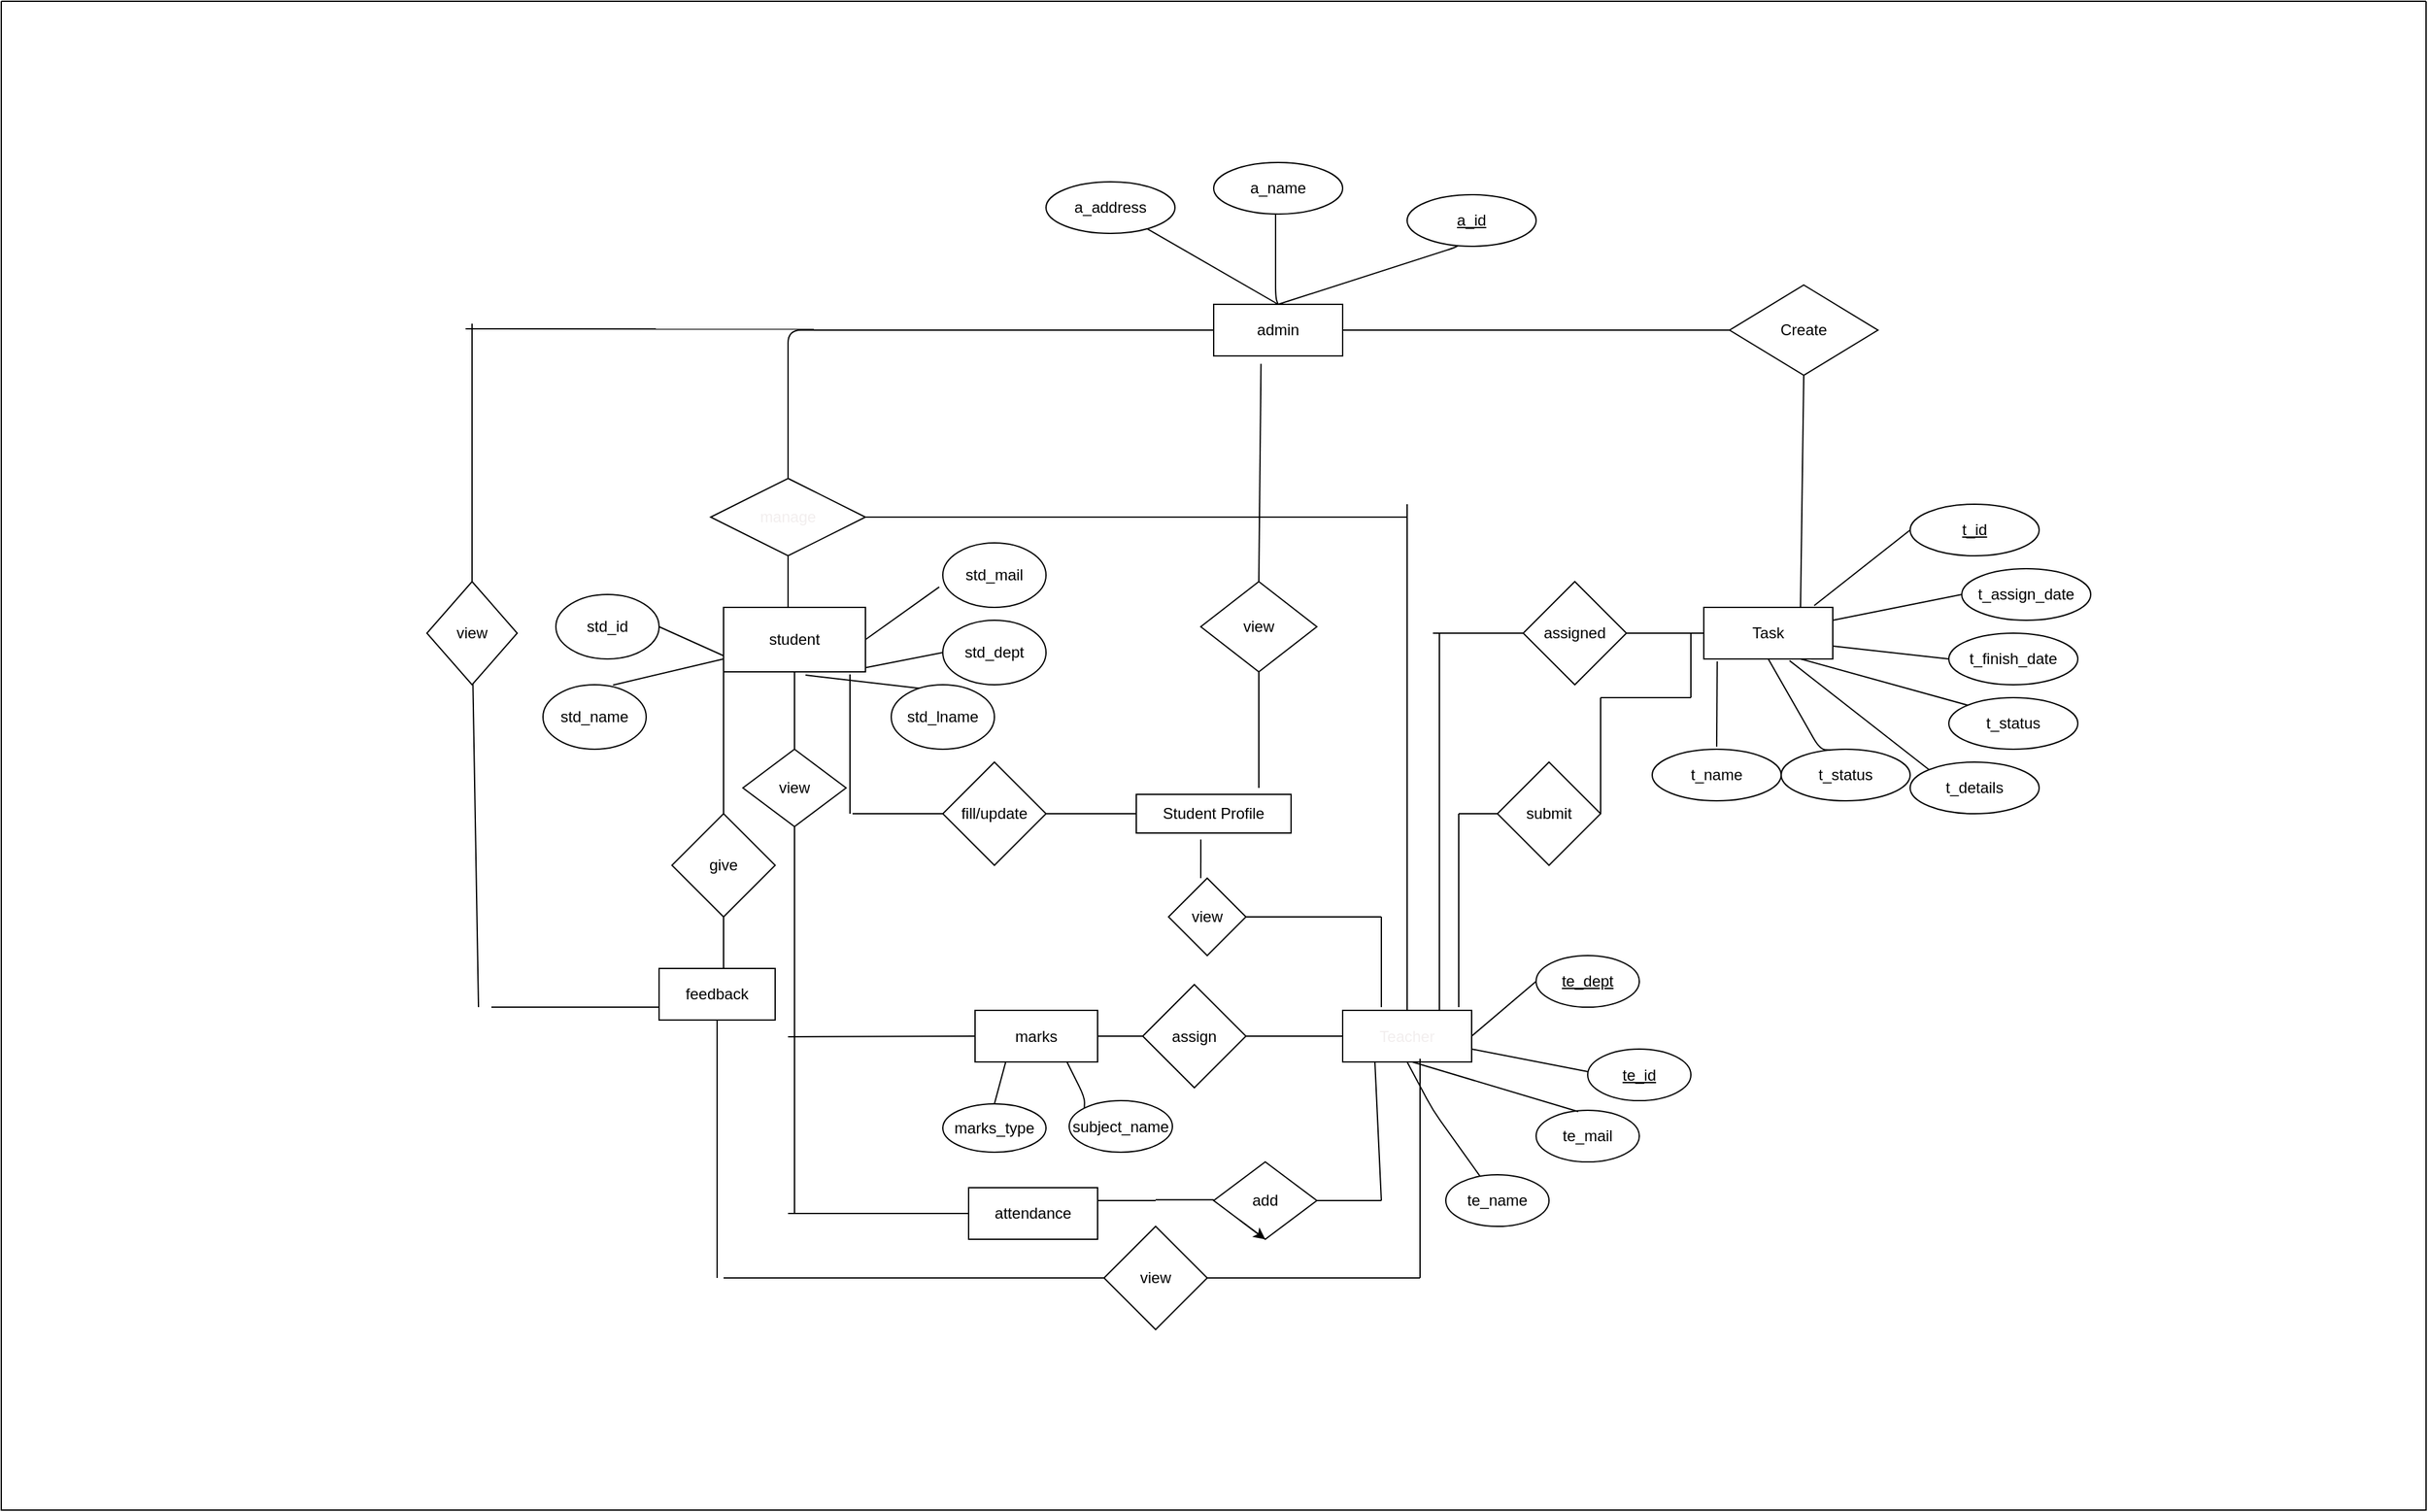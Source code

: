 <mxfile>
    <diagram id="r1_h_rcXceLFubJHl-dW" name="Page-1">
        <mxGraphModel dx="2150" dy="711" grid="1" gridSize="10" guides="1" tooltips="1" connect="1" arrows="1" fold="1" page="1" pageScale="1" pageWidth="850" pageHeight="1100" math="0" shadow="0">
            <root>
                <mxCell id="0"/>
                <mxCell id="1" parent="0"/>
                <mxCell id="56" value="admin" style="whiteSpace=wrap;html=1;align=center;" parent="1" vertex="1">
                    <mxGeometry x="510" y="555" width="100" height="40" as="geometry"/>
                </mxCell>
                <mxCell id="57" value="a_name&lt;span style=&quot;color: rgba(0, 0, 0, 0); font-family: monospace; font-size: 0px; text-align: start;&quot;&gt;%3CmxGraphModel%3E%3Croot%3E%3CmxCell%20id%3D%220%22%2F%3E%3CmxCell%20id%3D%221%22%20parent%3D%220%22%2F%3E%3CmxCell%20id%3D%222%22%20value%3D%22Emp_id%22%20style%3D%22ellipse%3BwhiteSpace%3Dwrap%3Bhtml%3D1%3Balign%3Dcenter%3B%22%20vertex%3D%221%22%20parent%3D%221%22%3E%3CmxGeometry%20x%3D%22375%22%20y%3D%2240%22%20width%3D%22100%22%20height%3D%2240%22%20as%3D%22geometry%22%2F%3E%3C%2FmxCell%3E%3C%2Froot%3E%3C%2FmxGraphModel%3E&lt;/span&gt;" style="ellipse;whiteSpace=wrap;html=1;align=center;" parent="1" vertex="1">
                    <mxGeometry x="510" y="445" width="100" height="40" as="geometry"/>
                </mxCell>
                <mxCell id="58" value="" style="endArrow=none;html=1;entryX=0.5;entryY=1;entryDx=0;entryDy=0;exitX=0.5;exitY=0;exitDx=0;exitDy=0;" parent="1" edge="1" source="56">
                    <mxGeometry width="50" height="50" relative="1" as="geometry">
                        <mxPoint x="300" y="585" as="sourcePoint"/>
                        <mxPoint x="558" y="485" as="targetPoint"/>
                        <Array as="points">
                            <mxPoint x="558" y="550"/>
                        </Array>
                    </mxGeometry>
                </mxCell>
                <mxCell id="59" value="" style="endArrow=none;html=1;entryX=0.381;entryY=0.97;entryDx=0;entryDy=0;exitX=0.5;exitY=0;exitDx=0;exitDy=0;entryPerimeter=0;" parent="1" source="56" edge="1" target="60">
                    <mxGeometry width="50" height="50" relative="1" as="geometry">
                        <mxPoint x="310" y="595" as="sourcePoint"/>
                        <mxPoint x="415" y="525" as="targetPoint"/>
                        <Array as="points">
                            <mxPoint x="700" y="510"/>
                        </Array>
                    </mxGeometry>
                </mxCell>
                <mxCell id="60" value="a_id" style="ellipse;whiteSpace=wrap;html=1;align=center;fontStyle=4;" parent="1" vertex="1">
                    <mxGeometry x="660" y="470" width="100" height="40" as="geometry"/>
                </mxCell>
                <mxCell id="61" value="a_address&lt;span style=&quot;color: rgba(0, 0, 0, 0); font-family: monospace; font-size: 0px; text-align: start;&quot;&gt;%3CmxGraphModel%3E%3Croot%3E%3CmxCell%20id%3D%220%22%2F%3E%3CmxCell%20id%3D%221%22%20parent%3D%220%22%2F%3E%3CmxCell%20id%3D%222%22%20value%3D%22Emp_id%22%20style%3D%22ellipse%3BwhiteSpace%3Dwrap%3Bhtml%3D1%3Balign%3Dcenter%3B%22%20vertex%3D%221%22%20parent%3D%221%22%3E%3CmxGeometry%20x%3D%22375%22%20y%3D%2240%22%20width%3D%22100%22%20height%3D%2240%22%20as%3D%22geometry%22%2F%3E%3C%2FmxCell%3E%3C%2Froot%3E%3C%2FmxGraphModel%3E&lt;/span&gt;" style="ellipse;whiteSpace=wrap;html=1;align=center;" parent="1" vertex="1">
                    <mxGeometry x="380" y="460" width="100" height="40" as="geometry"/>
                </mxCell>
                <mxCell id="62" value="" style="endArrow=none;html=1;exitX=0.5;exitY=0;exitDx=0;exitDy=0;" parent="1" source="56" target="61" edge="1">
                    <mxGeometry width="50" height="50" relative="1" as="geometry">
                        <mxPoint x="310" y="595" as="sourcePoint"/>
                        <mxPoint x="320" y="525" as="targetPoint"/>
                        <Array as="points">
                            <mxPoint x="560" y="555"/>
                        </Array>
                    </mxGeometry>
                </mxCell>
                <mxCell id="63" value="Create" style="shape=rhombus;perimeter=rhombusPerimeter;whiteSpace=wrap;html=1;align=center;" parent="1" vertex="1">
                    <mxGeometry x="910" y="540" width="115" height="70" as="geometry"/>
                </mxCell>
                <mxCell id="65" value="" style="endArrow=none;html=1;exitX=1;exitY=0.5;exitDx=0;exitDy=0;entryX=0;entryY=0.5;entryDx=0;entryDy=0;" parent="1" source="56" target="63" edge="1">
                    <mxGeometry width="50" height="50" relative="1" as="geometry">
                        <mxPoint x="240" y="550" as="sourcePoint"/>
                        <mxPoint x="680" y="575" as="targetPoint"/>
                    </mxGeometry>
                </mxCell>
                <mxCell id="73" value="" style="endArrow=none;html=1;exitX=0.5;exitY=1;exitDx=0;exitDy=0;entryX=0.75;entryY=0;entryDx=0;entryDy=0;" parent="1" edge="1" target="166" source="63">
                    <mxGeometry width="50" height="50" relative="1" as="geometry">
                        <mxPoint x="730.0" y="680" as="sourcePoint"/>
                        <mxPoint x="820" y="790" as="targetPoint"/>
                    </mxGeometry>
                </mxCell>
                <mxCell id="86" value="t_status" style="ellipse;whiteSpace=wrap;html=1;align=center;" parent="1" vertex="1">
                    <mxGeometry x="950" y="900" width="100" height="40" as="geometry"/>
                </mxCell>
                <mxCell id="93" value="Teacher" style="whiteSpace=wrap;html=1;align=center;fontColor=#f2eeee;shadow=0;" parent="1" vertex="1">
                    <mxGeometry x="610" y="1102.5" width="100" height="40" as="geometry"/>
                </mxCell>
                <mxCell id="94" value="" style="endArrow=none;html=1;fontColor=#f2eeee;exitX=0.5;exitY=0;exitDx=0;exitDy=0;" parent="1" source="93" edge="1">
                    <mxGeometry width="50" height="50" relative="1" as="geometry">
                        <mxPoint x="430" y="820" as="sourcePoint"/>
                        <mxPoint x="660" y="710" as="targetPoint"/>
                    </mxGeometry>
                </mxCell>
                <mxCell id="95" value="te_id" style="ellipse;whiteSpace=wrap;html=1;align=center;fontStyle=4;shadow=0;" parent="1" vertex="1">
                    <mxGeometry x="800" y="1132.5" width="80" height="40" as="geometry"/>
                </mxCell>
                <mxCell id="103" value="" style="endArrow=none;html=1;fontColor=#f2eeee;exitX=0;exitY=0.5;exitDx=0;exitDy=0;entryX=1;entryY=0.75;entryDx=0;entryDy=0;shadow=0;" parent="1" target="93" edge="1">
                    <mxGeometry width="50" height="50" relative="1" as="geometry">
                        <mxPoint x="800" y="1150" as="sourcePoint"/>
                        <mxPoint x="508.068" y="1129.756" as="targetPoint"/>
                    </mxGeometry>
                </mxCell>
                <mxCell id="118" value="manage" style="shape=rhombus;perimeter=rhombusPerimeter;whiteSpace=wrap;html=1;align=center;fontColor=#f2eeee;" parent="1" vertex="1">
                    <mxGeometry x="120" y="690" width="120" height="60" as="geometry"/>
                </mxCell>
                <mxCell id="119" value="" style="endArrow=none;html=1;fontColor=#f2eeee;entryX=0;entryY=0.5;entryDx=0;entryDy=0;" parent="1" source="118" target="56" edge="1">
                    <mxGeometry width="50" height="50" relative="1" as="geometry">
                        <mxPoint x="350" y="740" as="sourcePoint"/>
                        <mxPoint x="400" y="690" as="targetPoint"/>
                        <Array as="points">
                            <mxPoint x="180" y="575"/>
                        </Array>
                    </mxGeometry>
                </mxCell>
                <mxCell id="120" value="" style="endArrow=none;html=1;fontColor=#f2eeee;exitX=0.5;exitY=1;exitDx=0;exitDy=0;" parent="1" source="118" edge="1">
                    <mxGeometry width="50" height="50" relative="1" as="geometry">
                        <mxPoint x="220.0" y="860" as="sourcePoint"/>
                        <mxPoint x="180" y="800" as="targetPoint"/>
                    </mxGeometry>
                </mxCell>
                <mxCell id="127" value="te_mail" style="ellipse;whiteSpace=wrap;html=1;align=center;shadow=0;" vertex="1" parent="1">
                    <mxGeometry x="760" y="1180" width="80" height="40" as="geometry"/>
                </mxCell>
                <mxCell id="135" value="" style="endArrow=none;html=1;shadow=0;entryX=0;entryY=0.75;entryDx=0;entryDy=0;exitX=1;exitY=0.5;exitDx=0;exitDy=0;" edge="1" parent="1" source="140" target="187">
                    <mxGeometry width="50" height="50" relative="1" as="geometry">
                        <mxPoint x="90" y="880" as="sourcePoint"/>
                        <mxPoint x="141.717" y="832.313" as="targetPoint"/>
                        <Array as="points"/>
                    </mxGeometry>
                </mxCell>
                <mxCell id="136" value="" style="endArrow=none;html=1;shadow=0;exitX=0.679;exitY=0.005;exitDx=0;exitDy=0;exitPerimeter=0;" edge="1" parent="1" source="141">
                    <mxGeometry width="50" height="50" relative="1" as="geometry">
                        <mxPoint x="132.9" y="900" as="sourcePoint"/>
                        <mxPoint x="130" y="830" as="targetPoint"/>
                        <Array as="points"/>
                    </mxGeometry>
                </mxCell>
                <mxCell id="137" value="" style="endArrow=none;html=1;shadow=0;entryX=0;entryY=1;entryDx=0;entryDy=0;exitX=0.299;exitY=0.061;exitDx=0;exitDy=0;exitPerimeter=0;" edge="1" parent="1" source="142">
                    <mxGeometry width="50" height="50" relative="1" as="geometry">
                        <mxPoint x="210" y="900" as="sourcePoint"/>
                        <mxPoint x="193.55" y="842.478" as="targetPoint"/>
                        <Array as="points"/>
                    </mxGeometry>
                </mxCell>
                <mxCell id="138" value="" style="endArrow=none;html=1;shadow=0;entryX=0;entryY=1;entryDx=0;entryDy=0;exitX=0;exitY=0.5;exitDx=0;exitDy=0;" edge="1" parent="1" source="143">
                    <mxGeometry width="50" height="50" relative="1" as="geometry">
                        <mxPoint x="290" y="860" as="sourcePoint"/>
                        <mxPoint x="223.55" y="839.998" as="targetPoint"/>
                        <Array as="points"/>
                    </mxGeometry>
                </mxCell>
                <mxCell id="139" value="" style="endArrow=none;html=1;shadow=0;exitX=-0.035;exitY=0.684;exitDx=0;exitDy=0;exitPerimeter=0;" edge="1" parent="1" source="144">
                    <mxGeometry width="50" height="50" relative="1" as="geometry">
                        <mxPoint x="320" y="815" as="sourcePoint"/>
                        <mxPoint x="240" y="815" as="targetPoint"/>
                        <Array as="points"/>
                    </mxGeometry>
                </mxCell>
                <mxCell id="140" value="std_id" style="ellipse;whiteSpace=wrap;html=1;shadow=0;" vertex="1" parent="1">
                    <mxGeometry y="780" width="80" height="50" as="geometry"/>
                </mxCell>
                <mxCell id="141" value="std_name" style="ellipse;whiteSpace=wrap;html=1;shadow=0;" vertex="1" parent="1">
                    <mxGeometry x="-10" y="850" width="80" height="50" as="geometry"/>
                </mxCell>
                <mxCell id="142" value="std_lname" style="ellipse;whiteSpace=wrap;html=1;shadow=0;" vertex="1" parent="1">
                    <mxGeometry x="260" y="850" width="80" height="50" as="geometry"/>
                </mxCell>
                <mxCell id="143" value="std_dept" style="ellipse;whiteSpace=wrap;html=1;shadow=0;" vertex="1" parent="1">
                    <mxGeometry x="300" y="800" width="80" height="50" as="geometry"/>
                </mxCell>
                <mxCell id="144" value="std_mail" style="ellipse;whiteSpace=wrap;html=1;shadow=0;" vertex="1" parent="1">
                    <mxGeometry x="300" y="740" width="80" height="50" as="geometry"/>
                </mxCell>
                <mxCell id="145" value="" style="endArrow=none;html=1;shadow=0;exitX=1;exitY=0.5;exitDx=0;exitDy=0;" edge="1" parent="1" source="118">
                    <mxGeometry width="50" height="50" relative="1" as="geometry">
                        <mxPoint x="330" y="740" as="sourcePoint"/>
                        <mxPoint x="660" y="720" as="targetPoint"/>
                    </mxGeometry>
                </mxCell>
                <mxCell id="146" value="te_dept" style="ellipse;whiteSpace=wrap;html=1;align=center;fontStyle=4;shadow=0;" vertex="1" parent="1">
                    <mxGeometry x="760" y="1060" width="80" height="40" as="geometry"/>
                </mxCell>
                <mxCell id="147" value="" style="endArrow=none;html=1;shadow=0;entryX=0.5;entryY=1;entryDx=0;entryDy=0;" edge="1" parent="1" source="150" target="93">
                    <mxGeometry width="50" height="50" relative="1" as="geometry">
                        <mxPoint x="581.25" y="1187.5" as="sourcePoint"/>
                        <mxPoint x="520" y="997.5" as="targetPoint"/>
                        <Array as="points">
                            <mxPoint x="680" y="1180"/>
                        </Array>
                    </mxGeometry>
                </mxCell>
                <mxCell id="148" value="" style="endArrow=none;html=1;shadow=0;entryX=0.127;entryY=1.067;entryDx=0;entryDy=0;entryPerimeter=0;exitX=0.408;exitY=0.025;exitDx=0;exitDy=0;exitPerimeter=0;" edge="1" parent="1" source="127">
                    <mxGeometry width="50" height="50" relative="1" as="geometry">
                        <mxPoint x="622.5" y="1184.82" as="sourcePoint"/>
                        <mxPoint x="663.95" y="1142.5" as="targetPoint"/>
                    </mxGeometry>
                </mxCell>
                <mxCell id="149" value="" style="endArrow=none;html=1;fontColor=#f2eeee;exitX=0;exitY=0.5;exitDx=0;exitDy=0;entryX=1;entryY=0.5;entryDx=0;entryDy=0;shadow=0;" edge="1" parent="1" source="146" target="93">
                    <mxGeometry width="50" height="50" relative="1" as="geometry">
                        <mxPoint x="791.716" y="1153.358" as="sourcePoint"/>
                        <mxPoint x="695.0" y="1152.5" as="targetPoint"/>
                        <Array as="points"/>
                    </mxGeometry>
                </mxCell>
                <mxCell id="150" value="te_name" style="ellipse;whiteSpace=wrap;html=1;align=center;shadow=0;" vertex="1" parent="1">
                    <mxGeometry x="690" y="1230" width="80" height="40" as="geometry"/>
                </mxCell>
                <mxCell id="166" value="Task" style="whiteSpace=wrap;html=1;align=center;" vertex="1" parent="1">
                    <mxGeometry x="890" y="790" width="100" height="40" as="geometry"/>
                </mxCell>
                <mxCell id="167" value="t_name&lt;span style=&quot;color: rgba(0, 0, 0, 0); font-family: monospace; font-size: 0px; text-align: start;&quot;&gt;%3CmxGraphModel%3E%3Croot%3E%3CmxCell%20id%3D%220%22%2F%3E%3CmxCell%20id%3D%221%22%20parent%3D%220%22%2F%3E%3CmxCell%20id%3D%222%22%20value%3D%22Emp_id%22%20style%3D%22ellipse%3BwhiteSpace%3Dwrap%3Bhtml%3D1%3Balign%3Dcenter%3B%22%20vertex%3D%221%22%20parent%3D%221%22%3E%3CmxGeometry%20x%3D%22375%22%20y%3D%2240%22%20width%3D%22100%22%20height%3D%2240%22%20as%3D%22geometry%22%2F%3E%3C%2FmxCell%3E%3C%2Froot%3E%3C%2FmxGraphModel%3E&lt;/span&gt;" style="ellipse;whiteSpace=wrap;html=1;align=center;" vertex="1" parent="1">
                    <mxGeometry x="850" y="900" width="100" height="40" as="geometry"/>
                </mxCell>
                <mxCell id="168" value="" style="endArrow=none;html=1;exitX=0.104;exitY=1.046;exitDx=0;exitDy=0;exitPerimeter=0;" edge="1" source="166" parent="1">
                    <mxGeometry width="50" height="50" relative="1" as="geometry">
                        <mxPoint x="930.9" y="830" as="sourcePoint"/>
                        <mxPoint x="900" y="898" as="targetPoint"/>
                    </mxGeometry>
                </mxCell>
                <mxCell id="169" value="" style="endArrow=none;html=1;entryX=0;entryY=0.5;entryDx=0;entryDy=0;exitX=0.856;exitY=-0.034;exitDx=0;exitDy=0;exitPerimeter=0;" edge="1" source="166" parent="1" target="170">
                    <mxGeometry width="50" height="50" relative="1" as="geometry">
                        <mxPoint x="900.9" y="780" as="sourcePoint"/>
                        <mxPoint x="970.9" y="725" as="targetPoint"/>
                    </mxGeometry>
                </mxCell>
                <mxCell id="170" value="t_id" style="ellipse;whiteSpace=wrap;html=1;align=center;fontStyle=4;" vertex="1" parent="1">
                    <mxGeometry x="1050" y="710" width="100" height="40" as="geometry"/>
                </mxCell>
                <mxCell id="171" value="" style="endArrow=none;html=1;exitX=0;exitY=0;exitDx=0;exitDy=0;entryX=0.665;entryY=1.033;entryDx=0;entryDy=0;entryPerimeter=0;" edge="1" source="175" parent="1" target="166">
                    <mxGeometry width="50" height="50" relative="1" as="geometry">
                        <mxPoint x="1020" y="930" as="sourcePoint"/>
                        <mxPoint x="862.361" y="732.889" as="targetPoint"/>
                        <Array as="points"/>
                    </mxGeometry>
                </mxCell>
                <mxCell id="173" value="" style="endArrow=none;html=1;entryX=0;entryY=0.5;entryDx=0;entryDy=0;exitX=1;exitY=0.25;exitDx=0;exitDy=0;" edge="1" source="166" target="176" parent="1">
                    <mxGeometry width="50" height="50" relative="1" as="geometry">
                        <mxPoint x="950" y="805" as="sourcePoint"/>
                        <mxPoint x="1081" y="815.56" as="targetPoint"/>
                    </mxGeometry>
                </mxCell>
                <mxCell id="174" value="" style="endArrow=none;html=1;entryX=0;entryY=0.5;entryDx=0;entryDy=0;exitX=1;exitY=0.75;exitDx=0;exitDy=0;" edge="1" source="166" target="177" parent="1">
                    <mxGeometry width="50" height="50" relative="1" as="geometry">
                        <mxPoint x="960.4" y="803.88" as="sourcePoint"/>
                        <mxPoint x="1084.883" y="869.237" as="targetPoint"/>
                    </mxGeometry>
                </mxCell>
                <mxCell id="175" value="t_details" style="ellipse;whiteSpace=wrap;html=1;align=center;" vertex="1" parent="1">
                    <mxGeometry x="1050" y="910" width="100" height="40" as="geometry"/>
                </mxCell>
                <mxCell id="176" value="t_assign_date" style="ellipse;whiteSpace=wrap;html=1;align=center;" vertex="1" parent="1">
                    <mxGeometry x="1090" y="760" width="100" height="40" as="geometry"/>
                </mxCell>
                <mxCell id="177" value="t_finish_date" style="ellipse;whiteSpace=wrap;html=1;align=center;" vertex="1" parent="1">
                    <mxGeometry x="1080" y="810" width="100" height="40" as="geometry"/>
                </mxCell>
                <mxCell id="178" value="t_status" style="ellipse;whiteSpace=wrap;html=1;align=center;" vertex="1" parent="1">
                    <mxGeometry x="1080" y="860" width="100" height="40" as="geometry"/>
                </mxCell>
                <mxCell id="179" value="" style="endArrow=none;html=1;exitX=0.75;exitY=1;exitDx=0;exitDy=0;entryX=0;entryY=0;entryDx=0;entryDy=0;" edge="1" source="166" target="178" parent="1">
                    <mxGeometry width="50" height="50" relative="1" as="geometry">
                        <mxPoint x="1000" y="815" as="sourcePoint"/>
                        <mxPoint x="1070" y="850" as="targetPoint"/>
                    </mxGeometry>
                </mxCell>
                <mxCell id="180" value="" style="endArrow=none;html=1;fontColor=#f2eeee;entryX=0.5;entryY=1;entryDx=0;entryDy=0;exitX=0.383;exitY=0.016;exitDx=0;exitDy=0;exitPerimeter=0;" edge="1" target="166" parent="1" source="86">
                    <mxGeometry width="50" height="50" relative="1" as="geometry">
                        <mxPoint x="940" y="880" as="sourcePoint"/>
                        <mxPoint x="920" y="835" as="targetPoint"/>
                        <Array as="points">
                            <mxPoint x="980" y="900"/>
                        </Array>
                    </mxGeometry>
                </mxCell>
                <mxCell id="182" value="assigned" style="rhombus;whiteSpace=wrap;html=1;shadow=0;" vertex="1" parent="1">
                    <mxGeometry x="750" y="770" width="80" height="80" as="geometry"/>
                </mxCell>
                <mxCell id="183" value="" style="endArrow=none;html=1;shadow=0;entryX=0;entryY=0.5;entryDx=0;entryDy=0;exitX=1;exitY=0.5;exitDx=0;exitDy=0;" edge="1" parent="1" source="182" target="166">
                    <mxGeometry width="50" height="50" relative="1" as="geometry">
                        <mxPoint x="440" y="830" as="sourcePoint"/>
                        <mxPoint x="490" y="780" as="targetPoint"/>
                    </mxGeometry>
                </mxCell>
                <mxCell id="184" value="" style="endArrow=none;html=1;shadow=0;entryX=0;entryY=0.5;entryDx=0;entryDy=0;" edge="1" parent="1" target="182">
                    <mxGeometry width="50" height="50" relative="1" as="geometry">
                        <mxPoint x="680" y="810" as="sourcePoint"/>
                        <mxPoint x="490" y="780" as="targetPoint"/>
                    </mxGeometry>
                </mxCell>
                <mxCell id="185" value="" style="endArrow=none;html=1;shadow=0;exitX=0.75;exitY=0;exitDx=0;exitDy=0;" edge="1" parent="1" source="93">
                    <mxGeometry width="50" height="50" relative="1" as="geometry">
                        <mxPoint x="550" y="920" as="sourcePoint"/>
                        <mxPoint x="685" y="810" as="targetPoint"/>
                        <Array as="points"/>
                    </mxGeometry>
                </mxCell>
                <mxCell id="187" value="student" style="rounded=0;whiteSpace=wrap;html=1;shadow=0;" vertex="1" parent="1">
                    <mxGeometry x="130" y="790" width="110" height="50" as="geometry"/>
                </mxCell>
                <mxCell id="189" value="marks" style="rounded=0;whiteSpace=wrap;html=1;shadow=0;" vertex="1" parent="1">
                    <mxGeometry x="325" y="1102.5" width="95" height="40" as="geometry"/>
                </mxCell>
                <mxCell id="191" value="" style="endArrow=none;html=1;shadow=0;exitX=1;exitY=0.5;exitDx=0;exitDy=0;entryX=0;entryY=0.5;entryDx=0;entryDy=0;" edge="1" parent="1" source="192" target="93">
                    <mxGeometry width="50" height="50" relative="1" as="geometry">
                        <mxPoint x="425" y="1102.5" as="sourcePoint"/>
                        <mxPoint x="475" y="1052.5" as="targetPoint"/>
                    </mxGeometry>
                </mxCell>
                <mxCell id="192" value="assign" style="rhombus;whiteSpace=wrap;html=1;shadow=0;" vertex="1" parent="1">
                    <mxGeometry x="455" y="1082.5" width="80" height="80" as="geometry"/>
                </mxCell>
                <mxCell id="194" value="" style="endArrow=none;html=1;shadow=0;exitX=1;exitY=0.5;exitDx=0;exitDy=0;entryX=0;entryY=0.5;entryDx=0;entryDy=0;" edge="1" parent="1" source="189" target="192">
                    <mxGeometry width="50" height="50" relative="1" as="geometry">
                        <mxPoint x="700" y="1090" as="sourcePoint"/>
                        <mxPoint x="450" y="1123" as="targetPoint"/>
                    </mxGeometry>
                </mxCell>
                <mxCell id="195" value="view" style="rhombus;whiteSpace=wrap;html=1;shadow=0;" vertex="1" parent="1">
                    <mxGeometry x="145" y="900" width="80" height="60" as="geometry"/>
                </mxCell>
                <mxCell id="196" value="" style="endArrow=none;html=1;shadow=0;exitX=0.5;exitY=0;exitDx=0;exitDy=0;entryX=0.5;entryY=1;entryDx=0;entryDy=0;" edge="1" parent="1" source="195" target="187">
                    <mxGeometry width="50" height="50" relative="1" as="geometry">
                        <mxPoint x="610" y="960" as="sourcePoint"/>
                        <mxPoint x="170" y="830" as="targetPoint"/>
                        <Array as="points"/>
                    </mxGeometry>
                </mxCell>
                <mxCell id="198" value="" style="endArrow=none;html=1;shadow=0;entryX=0;entryY=0.5;entryDx=0;entryDy=0;" edge="1" parent="1" target="189">
                    <mxGeometry width="50" height="50" relative="1" as="geometry">
                        <mxPoint x="180" y="1123" as="sourcePoint"/>
                        <mxPoint x="750" y="940" as="targetPoint"/>
                    </mxGeometry>
                </mxCell>
                <mxCell id="199" value="subject_name" style="ellipse;whiteSpace=wrap;html=1;shadow=0;" vertex="1" parent="1">
                    <mxGeometry x="398" y="1172.5" width="80" height="40" as="geometry"/>
                </mxCell>
                <mxCell id="200" value="marks_type" style="ellipse;whiteSpace=wrap;html=1;shadow=0;" vertex="1" parent="1">
                    <mxGeometry x="300" y="1175" width="80" height="37.5" as="geometry"/>
                </mxCell>
                <mxCell id="201" value="" style="endArrow=none;html=1;shadow=0;exitX=0.5;exitY=0;exitDx=0;exitDy=0;entryX=0.25;entryY=1;entryDx=0;entryDy=0;" edge="1" parent="1" source="200" target="189">
                    <mxGeometry width="50" height="50" relative="1" as="geometry">
                        <mxPoint x="550" y="1050" as="sourcePoint"/>
                        <mxPoint x="600" y="1000" as="targetPoint"/>
                    </mxGeometry>
                </mxCell>
                <mxCell id="202" value="" style="endArrow=none;html=1;shadow=0;entryX=0.75;entryY=1;entryDx=0;entryDy=0;exitX=0;exitY=0;exitDx=0;exitDy=0;" edge="1" parent="1" source="199" target="189">
                    <mxGeometry width="50" height="50" relative="1" as="geometry">
                        <mxPoint x="420" y="1180" as="sourcePoint"/>
                        <mxPoint x="600" y="1000" as="targetPoint"/>
                        <Array as="points">
                            <mxPoint x="410" y="1170"/>
                        </Array>
                    </mxGeometry>
                </mxCell>
                <mxCell id="203" value="" style="endArrow=none;html=1;shadow=0;entryX=0.25;entryY=1;entryDx=0;entryDy=0;" edge="1" parent="1" target="93">
                    <mxGeometry width="50" height="50" relative="1" as="geometry">
                        <mxPoint x="640" y="1250" as="sourcePoint"/>
                        <mxPoint x="640" y="990" as="targetPoint"/>
                    </mxGeometry>
                </mxCell>
                <mxCell id="204" value="" style="endArrow=none;html=1;shadow=0;" edge="1" parent="1">
                    <mxGeometry width="50" height="50" relative="1" as="geometry">
                        <mxPoint x="510" y="1249.41" as="sourcePoint"/>
                        <mxPoint x="465" y="1249.41" as="targetPoint"/>
                    </mxGeometry>
                </mxCell>
                <mxCell id="205" value="add" style="rhombus;whiteSpace=wrap;html=1;shadow=0;" vertex="1" parent="1">
                    <mxGeometry x="510" y="1220" width="80" height="60" as="geometry"/>
                </mxCell>
                <mxCell id="206" value="" style="endArrow=none;html=1;shadow=0;entryX=0;entryY=0.5;entryDx=0;entryDy=0;" edge="1" parent="1">
                    <mxGeometry width="50" height="50" relative="1" as="geometry">
                        <mxPoint x="410" y="1250" as="sourcePoint"/>
                        <mxPoint x="465" y="1250" as="targetPoint"/>
                    </mxGeometry>
                </mxCell>
                <mxCell id="207" value="attendance" style="rounded=0;whiteSpace=wrap;html=1;shadow=0;" vertex="1" parent="1">
                    <mxGeometry x="320" y="1240" width="100" height="40" as="geometry"/>
                </mxCell>
                <mxCell id="209" value="" style="endArrow=none;html=1;shadow=0;entryX=0;entryY=0.5;entryDx=0;entryDy=0;" edge="1" parent="1" target="207">
                    <mxGeometry width="50" height="50" relative="1" as="geometry">
                        <mxPoint x="180" y="1260" as="sourcePoint"/>
                        <mxPoint x="590" y="890" as="targetPoint"/>
                    </mxGeometry>
                </mxCell>
                <mxCell id="211" style="edgeStyle=none;html=1;exitX=0;exitY=1;exitDx=0;exitDy=0;entryX=0.5;entryY=1;entryDx=0;entryDy=0;shadow=0;" edge="1" parent="1" source="205" target="205">
                    <mxGeometry relative="1" as="geometry"/>
                </mxCell>
                <mxCell id="212" value="" style="endArrow=none;html=1;shadow=0;exitX=1;exitY=0.5;exitDx=0;exitDy=0;" edge="1" parent="1" source="205">
                    <mxGeometry width="50" height="50" relative="1" as="geometry">
                        <mxPoint x="640" y="1060" as="sourcePoint"/>
                        <mxPoint x="640" y="1250" as="targetPoint"/>
                    </mxGeometry>
                </mxCell>
                <mxCell id="216" value="" style="endArrow=none;html=1;shadow=0;entryX=0.891;entryY=1.04;entryDx=0;entryDy=0;entryPerimeter=0;" edge="1" parent="1" target="187">
                    <mxGeometry width="50" height="50" relative="1" as="geometry">
                        <mxPoint x="228" y="950" as="sourcePoint"/>
                        <mxPoint x="670" y="950" as="targetPoint"/>
                    </mxGeometry>
                </mxCell>
                <mxCell id="217" value="" style="endArrow=none;html=1;shadow=0;entryX=0;entryY=0.5;entryDx=0;entryDy=0;" edge="1" parent="1" target="218">
                    <mxGeometry width="50" height="50" relative="1" as="geometry">
                        <mxPoint x="230" y="950" as="sourcePoint"/>
                        <mxPoint x="300" y="970" as="targetPoint"/>
                    </mxGeometry>
                </mxCell>
                <mxCell id="218" value="fill/update" style="rhombus;whiteSpace=wrap;html=1;shadow=0;" vertex="1" parent="1">
                    <mxGeometry x="300" y="910" width="80" height="80" as="geometry"/>
                </mxCell>
                <mxCell id="219" value="Student Profile" style="rounded=0;whiteSpace=wrap;html=1;shadow=0;" vertex="1" parent="1">
                    <mxGeometry x="450" y="935" width="120" height="30" as="geometry"/>
                </mxCell>
                <mxCell id="220" value="" style="endArrow=none;html=1;shadow=0;exitX=1;exitY=0.5;exitDx=0;exitDy=0;entryX=0;entryY=0.5;entryDx=0;entryDy=0;" edge="1" parent="1" source="218" target="219">
                    <mxGeometry width="50" height="50" relative="1" as="geometry">
                        <mxPoint x="620" y="1000" as="sourcePoint"/>
                        <mxPoint x="670" y="950" as="targetPoint"/>
                    </mxGeometry>
                </mxCell>
                <mxCell id="224" value="" style="endArrow=none;html=1;shadow=0;entryX=0.417;entryY=1.167;entryDx=0;entryDy=0;entryPerimeter=0;" edge="1" parent="1" target="219">
                    <mxGeometry width="50" height="50" relative="1" as="geometry">
                        <mxPoint x="500" y="1000" as="sourcePoint"/>
                        <mxPoint x="670" y="950" as="targetPoint"/>
                    </mxGeometry>
                </mxCell>
                <mxCell id="225" value="view" style="rhombus;whiteSpace=wrap;html=1;shadow=0;" vertex="1" parent="1">
                    <mxGeometry x="475" y="1000" width="60" height="60" as="geometry"/>
                </mxCell>
                <mxCell id="226" value="" style="endArrow=none;html=1;shadow=0;exitX=1;exitY=0.5;exitDx=0;exitDy=0;" edge="1" parent="1" source="225">
                    <mxGeometry width="50" height="50" relative="1" as="geometry">
                        <mxPoint x="620" y="1000" as="sourcePoint"/>
                        <mxPoint x="640" y="1030" as="targetPoint"/>
                    </mxGeometry>
                </mxCell>
                <mxCell id="227" value="" style="endArrow=none;html=1;shadow=0;" edge="1" parent="1">
                    <mxGeometry width="50" height="50" relative="1" as="geometry">
                        <mxPoint x="640" y="1100" as="sourcePoint"/>
                        <mxPoint x="640" y="1030" as="targetPoint"/>
                    </mxGeometry>
                </mxCell>
                <mxCell id="228" value="view" style="rhombus;whiteSpace=wrap;html=1;shadow=0;" vertex="1" parent="1">
                    <mxGeometry x="500" y="770" width="90" height="70" as="geometry"/>
                </mxCell>
                <mxCell id="229" value="" style="endArrow=none;html=1;shadow=0;exitX=0.5;exitY=0;exitDx=0;exitDy=0;entryX=0.367;entryY=1.152;entryDx=0;entryDy=0;entryPerimeter=0;" edge="1" parent="1" source="228" target="56">
                    <mxGeometry width="50" height="50" relative="1" as="geometry">
                        <mxPoint x="630" y="880" as="sourcePoint"/>
                        <mxPoint x="545" y="610" as="targetPoint"/>
                    </mxGeometry>
                </mxCell>
                <mxCell id="230" value="" style="endArrow=none;html=1;shadow=0;entryX=0.5;entryY=1;entryDx=0;entryDy=0;" edge="1" parent="1" target="228">
                    <mxGeometry width="50" height="50" relative="1" as="geometry">
                        <mxPoint x="545" y="930" as="sourcePoint"/>
                        <mxPoint x="680" y="830" as="targetPoint"/>
                    </mxGeometry>
                </mxCell>
                <mxCell id="231" value="" style="endArrow=none;html=1;shadow=0;entryX=0;entryY=1;entryDx=0;entryDy=0;startArrow=none;" edge="1" parent="1" source="233" target="187">
                    <mxGeometry width="50" height="50" relative="1" as="geometry">
                        <mxPoint x="130" y="1070" as="sourcePoint"/>
                        <mxPoint x="720" y="1000" as="targetPoint"/>
                    </mxGeometry>
                </mxCell>
                <mxCell id="232" value="" style="endArrow=none;html=1;shadow=0;entryX=0.5;entryY=1;entryDx=0;entryDy=0;" edge="1" parent="1" target="195">
                    <mxGeometry width="50" height="50" relative="1" as="geometry">
                        <mxPoint x="185" y="1260" as="sourcePoint"/>
                        <mxPoint x="720" y="1000" as="targetPoint"/>
                    </mxGeometry>
                </mxCell>
                <mxCell id="233" value="give" style="rhombus;whiteSpace=wrap;html=1;shadow=0;" vertex="1" parent="1">
                    <mxGeometry x="90" y="950" width="80" height="80" as="geometry"/>
                </mxCell>
                <mxCell id="235" value="feedback" style="rounded=0;whiteSpace=wrap;html=1;shadow=0;" vertex="1" parent="1">
                    <mxGeometry x="80" y="1070" width="90" height="40" as="geometry"/>
                </mxCell>
                <mxCell id="236" value="" style="endArrow=none;html=1;shadow=0;entryX=0.5;entryY=1;entryDx=0;entryDy=0;" edge="1" parent="1" target="233">
                    <mxGeometry width="50" height="50" relative="1" as="geometry">
                        <mxPoint x="130" y="1070" as="sourcePoint"/>
                        <mxPoint x="720" y="1000" as="targetPoint"/>
                    </mxGeometry>
                </mxCell>
                <mxCell id="237" value="" style="endArrow=none;html=1;shadow=0;exitX=0.5;exitY=1;exitDx=0;exitDy=0;" edge="1" parent="1" source="235">
                    <mxGeometry width="50" height="50" relative="1" as="geometry">
                        <mxPoint x="670" y="1050" as="sourcePoint"/>
                        <mxPoint x="125" y="1310" as="targetPoint"/>
                    </mxGeometry>
                </mxCell>
                <mxCell id="238" value="" style="endArrow=none;html=1;shadow=0;" edge="1" parent="1" target="239">
                    <mxGeometry width="50" height="50" relative="1" as="geometry">
                        <mxPoint x="130" y="1310" as="sourcePoint"/>
                        <mxPoint x="360" y="1310" as="targetPoint"/>
                    </mxGeometry>
                </mxCell>
                <mxCell id="239" value="view" style="rhombus;whiteSpace=wrap;html=1;shadow=0;" vertex="1" parent="1">
                    <mxGeometry x="425" y="1270" width="80" height="80" as="geometry"/>
                </mxCell>
                <mxCell id="240" value="" style="endArrow=none;html=1;shadow=0;exitX=1;exitY=0.5;exitDx=0;exitDy=0;" edge="1" parent="1" source="239">
                    <mxGeometry width="50" height="50" relative="1" as="geometry">
                        <mxPoint x="670" y="1050" as="sourcePoint"/>
                        <mxPoint x="670" y="1310" as="targetPoint"/>
                    </mxGeometry>
                </mxCell>
                <mxCell id="241" value="" style="endArrow=none;html=1;shadow=0;" edge="1" parent="1">
                    <mxGeometry width="50" height="50" relative="1" as="geometry">
                        <mxPoint x="670" y="1310" as="sourcePoint"/>
                        <mxPoint x="670" y="1140" as="targetPoint"/>
                    </mxGeometry>
                </mxCell>
                <mxCell id="242" value="" style="endArrow=none;html=1;shadow=0;" edge="1" parent="1">
                    <mxGeometry width="50" height="50" relative="1" as="geometry">
                        <mxPoint x="700" y="1100" as="sourcePoint"/>
                        <mxPoint x="700" y="950" as="targetPoint"/>
                    </mxGeometry>
                </mxCell>
                <mxCell id="243" value="" style="endArrow=none;html=1;shadow=0;" edge="1" parent="1">
                    <mxGeometry width="50" height="50" relative="1" as="geometry">
                        <mxPoint x="700" y="950" as="sourcePoint"/>
                        <mxPoint x="730" y="950" as="targetPoint"/>
                    </mxGeometry>
                </mxCell>
                <mxCell id="244" value="submit" style="rhombus;whiteSpace=wrap;html=1;shadow=0;" vertex="1" parent="1">
                    <mxGeometry x="730" y="910" width="80" height="80" as="geometry"/>
                </mxCell>
                <mxCell id="245" value="" style="endArrow=none;html=1;shadow=0;exitX=1;exitY=0.5;exitDx=0;exitDy=0;" edge="1" parent="1" source="244">
                    <mxGeometry width="50" height="50" relative="1" as="geometry">
                        <mxPoint x="670" y="1050" as="sourcePoint"/>
                        <mxPoint x="810" y="860" as="targetPoint"/>
                    </mxGeometry>
                </mxCell>
                <mxCell id="246" value="" style="endArrow=none;html=1;shadow=0;" edge="1" parent="1">
                    <mxGeometry width="50" height="50" relative="1" as="geometry">
                        <mxPoint x="810" y="860" as="sourcePoint"/>
                        <mxPoint x="880" y="860" as="targetPoint"/>
                    </mxGeometry>
                </mxCell>
                <mxCell id="247" value="" style="endArrow=none;html=1;shadow=0;" edge="1" parent="1">
                    <mxGeometry width="50" height="50" relative="1" as="geometry">
                        <mxPoint x="880" y="860" as="sourcePoint"/>
                        <mxPoint x="880" y="810" as="targetPoint"/>
                    </mxGeometry>
                </mxCell>
                <mxCell id="248" value="" style="endArrow=none;html=1;shadow=0;startArrow=none;" edge="1" parent="1" source="251">
                    <mxGeometry width="50" height="50" relative="1" as="geometry">
                        <mxPoint x="-60" y="1100" as="sourcePoint"/>
                        <mxPoint x="-65" y="570" as="targetPoint"/>
                    </mxGeometry>
                </mxCell>
                <mxCell id="249" value="" style="endArrow=none;html=1;shadow=0;exitX=0;exitY=0.75;exitDx=0;exitDy=0;" edge="1" parent="1" source="235">
                    <mxGeometry width="50" height="50" relative="1" as="geometry">
                        <mxPoint x="590" y="900" as="sourcePoint"/>
                        <mxPoint x="-50" y="1100" as="targetPoint"/>
                    </mxGeometry>
                </mxCell>
                <mxCell id="250" value="" style="endArrow=none;html=1;shadow=0;" edge="1" parent="1">
                    <mxGeometry width="50" height="50" relative="1" as="geometry">
                        <mxPoint x="-70" y="574" as="sourcePoint"/>
                        <mxPoint x="200" y="574.17" as="targetPoint"/>
                    </mxGeometry>
                </mxCell>
                <mxCell id="252" value="" style="endArrow=none;html=1;shadow=0;" edge="1" parent="1" target="251">
                    <mxGeometry width="50" height="50" relative="1" as="geometry">
                        <mxPoint x="-60" y="1100" as="sourcePoint"/>
                        <mxPoint x="-60" y="570" as="targetPoint"/>
                    </mxGeometry>
                </mxCell>
                <mxCell id="251" value="view" style="rhombus;whiteSpace=wrap;html=1;shadow=0;" vertex="1" parent="1">
                    <mxGeometry x="-100" y="770" width="70" height="80" as="geometry"/>
                </mxCell>
                <mxCell id="257" value="" style="swimlane;startSize=0;shadow=0;" vertex="1" parent="1">
                    <mxGeometry x="-430" y="320" width="1880" height="1170" as="geometry"/>
                </mxCell>
            </root>
        </mxGraphModel>
    </diagram>
</mxfile>